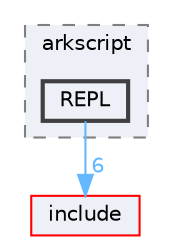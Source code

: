 digraph "/Users/fola/Documents/ArkScript/Ark/src/arkscript/REPL"
{
 // INTERACTIVE_SVG=YES
 // LATEX_PDF_SIZE
  bgcolor="transparent";
  edge [fontname=Helvetica,fontsize=10,labelfontname=Helvetica,labelfontsize=10];
  node [fontname=Helvetica,fontsize=10,shape=box,height=0.2,width=0.4];
  compound=true
  subgraph clusterdir_2f97cbe3d7d7ee3d0a7f34ae796b7c3c {
    graph [ bgcolor="#edf0f7", pencolor="grey50", label="arkscript", fontname=Helvetica,fontsize=10 style="filled,dashed", URL="dir_2f97cbe3d7d7ee3d0a7f34ae796b7c3c.html",tooltip=""]
  dir_b137344471615342cb36678e59bedd43 [label="REPL", fillcolor="#edf0f7", color="grey25", style="filled,bold", URL="dir_b137344471615342cb36678e59bedd43.html",tooltip=""];
  }
  dir_d44c64559bbebec7f509842c48db8b23 [label="include", fillcolor="#edf0f7", color="red", style="filled", URL="dir_d44c64559bbebec7f509842c48db8b23.html",tooltip=""];
  dir_b137344471615342cb36678e59bedd43->dir_d44c64559bbebec7f509842c48db8b23 [headlabel="6", labeldistance=1.5 headhref="dir_000037_000021.html" href="dir_000037_000021.html" color="steelblue1" fontcolor="steelblue1"];
}
